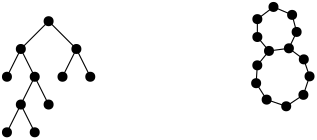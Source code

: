 <?xml version="1.0"?>
<!DOCTYPE ipe SYSTEM "ipe.dtd">
<ipe version="70206" creator="Ipe 7.2.7">
<info created="D:20190814160445" modified="D:20190814161004"/>
<ipestyle name="basic">
<symbol name="arrow/arc(spx)">
<path stroke="sym-stroke" fill="sym-stroke" pen="sym-pen">
0 0 m
-1 0.333 l
-1 -0.333 l
h
</path>
</symbol>
<symbol name="arrow/farc(spx)">
<path stroke="sym-stroke" fill="white" pen="sym-pen">
0 0 m
-1 0.333 l
-1 -0.333 l
h
</path>
</symbol>
<symbol name="arrow/ptarc(spx)">
<path stroke="sym-stroke" fill="sym-stroke" pen="sym-pen">
0 0 m
-1 0.333 l
-0.8 0 l
-1 -0.333 l
h
</path>
</symbol>
<symbol name="arrow/fptarc(spx)">
<path stroke="sym-stroke" fill="white" pen="sym-pen">
0 0 m
-1 0.333 l
-0.8 0 l
-1 -0.333 l
h
</path>
</symbol>
<symbol name="mark/circle(sx)" transformations="translations">
<path fill="sym-stroke">
0.6 0 0 0.6 0 0 e
0.4 0 0 0.4 0 0 e
</path>
</symbol>
<symbol name="mark/disk(sx)" transformations="translations">
<path fill="sym-stroke">
0.6 0 0 0.6 0 0 e
</path>
</symbol>
<symbol name="mark/fdisk(sfx)" transformations="translations">
<group>
<path fill="sym-fill">
0.5 0 0 0.5 0 0 e
</path>
<path fill="sym-stroke" fillrule="eofill">
0.6 0 0 0.6 0 0 e
0.4 0 0 0.4 0 0 e
</path>
</group>
</symbol>
<symbol name="mark/box(sx)" transformations="translations">
<path fill="sym-stroke" fillrule="eofill">
-0.6 -0.6 m
0.6 -0.6 l
0.6 0.6 l
-0.6 0.6 l
h
-0.4 -0.4 m
0.4 -0.4 l
0.4 0.4 l
-0.4 0.4 l
h
</path>
</symbol>
<symbol name="mark/square(sx)" transformations="translations">
<path fill="sym-stroke">
-0.6 -0.6 m
0.6 -0.6 l
0.6 0.6 l
-0.6 0.6 l
h
</path>
</symbol>
<symbol name="mark/fsquare(sfx)" transformations="translations">
<group>
<path fill="sym-fill">
-0.5 -0.5 m
0.5 -0.5 l
0.5 0.5 l
-0.5 0.5 l
h
</path>
<path fill="sym-stroke" fillrule="eofill">
-0.6 -0.6 m
0.6 -0.6 l
0.6 0.6 l
-0.6 0.6 l
h
-0.4 -0.4 m
0.4 -0.4 l
0.4 0.4 l
-0.4 0.4 l
h
</path>
</group>
</symbol>
<symbol name="mark/cross(sx)" transformations="translations">
<group>
<path fill="sym-stroke">
-0.43 -0.57 m
0.57 0.43 l
0.43 0.57 l
-0.57 -0.43 l
h
</path>
<path fill="sym-stroke">
-0.43 0.57 m
0.57 -0.43 l
0.43 -0.57 l
-0.57 0.43 l
h
</path>
</group>
</symbol>
<symbol name="arrow/fnormal(spx)">
<path stroke="sym-stroke" fill="white" pen="sym-pen">
0 0 m
-1 0.333 l
-1 -0.333 l
h
</path>
</symbol>
<symbol name="arrow/pointed(spx)">
<path stroke="sym-stroke" fill="sym-stroke" pen="sym-pen">
0 0 m
-1 0.333 l
-0.8 0 l
-1 -0.333 l
h
</path>
</symbol>
<symbol name="arrow/fpointed(spx)">
<path stroke="sym-stroke" fill="white" pen="sym-pen">
0 0 m
-1 0.333 l
-0.8 0 l
-1 -0.333 l
h
</path>
</symbol>
<symbol name="arrow/linear(spx)">
<path stroke="sym-stroke" pen="sym-pen">
-1 0.333 m
0 0 l
-1 -0.333 l
</path>
</symbol>
<symbol name="arrow/fdouble(spx)">
<path stroke="sym-stroke" fill="white" pen="sym-pen">
0 0 m
-1 0.333 l
-1 -0.333 l
h
-1 0 m
-2 0.333 l
-2 -0.333 l
h
</path>
</symbol>
<symbol name="arrow/double(spx)">
<path stroke="sym-stroke" fill="sym-stroke" pen="sym-pen">
0 0 m
-1 0.333 l
-1 -0.333 l
h
-1 0 m
-2 0.333 l
-2 -0.333 l
h
</path>
</symbol>
<pen name="heavier" value="0.8"/>
<pen name="fat" value="1.2"/>
<pen name="ultrafat" value="2"/>
<symbolsize name="large" value="5"/>
<symbolsize name="small" value="2"/>
<symbolsize name="tiny" value="1.1"/>
<arrowsize name="large" value="10"/>
<arrowsize name="small" value="5"/>
<arrowsize name="tiny" value="3"/>
<color name="red" value="1 0 0"/>
<color name="green" value="0 1 0"/>
<color name="blue" value="0 0 1"/>
<color name="yellow" value="1 1 0"/>
<color name="orange" value="1 0.647 0"/>
<color name="gold" value="1 0.843 0"/>
<color name="purple" value="0.627 0.125 0.941"/>
<color name="gray" value="0.745"/>
<color name="brown" value="0.647 0.165 0.165"/>
<color name="navy" value="0 0 0.502"/>
<color name="pink" value="1 0.753 0.796"/>
<color name="seagreen" value="0.18 0.545 0.341"/>
<color name="turquoise" value="0.251 0.878 0.816"/>
<color name="violet" value="0.933 0.51 0.933"/>
<color name="darkblue" value="0 0 0.545"/>
<color name="darkcyan" value="0 0.545 0.545"/>
<color name="darkgray" value="0.663"/>
<color name="darkgreen" value="0 0.392 0"/>
<color name="darkmagenta" value="0.545 0 0.545"/>
<color name="darkorange" value="1 0.549 0"/>
<color name="darkred" value="0.545 0 0"/>
<color name="lightblue" value="0.678 0.847 0.902"/>
<color name="lightcyan" value="0.878 1 1"/>
<color name="lightgray" value="0.827"/>
<color name="lightgreen" value="0.565 0.933 0.565"/>
<color name="lightyellow" value="1 1 0.878"/>
<dashstyle name="dashed" value="[4] 0"/>
<dashstyle name="dotted" value="[1 3] 0"/>
<dashstyle name="dash dotted" value="[4 2 1 2] 0"/>
<dashstyle name="dash dot dotted" value="[4 2 1 2 1 2] 0"/>
<textsize name="large" value="\large"/>
<textsize name="small" value="\small"/>
<textsize name="tiny" value="\tiny"/>
<textsize name="Large" value="\Large"/>
<textsize name="LARGE" value="\LARGE"/>
<textsize name="huge" value="\huge"/>
<textsize name="Huge" value="\Huge"/>
<textsize name="footnote" value="\footnotesize"/>
<textstyle name="center" begin="\begin{center}" end="\end{center}"/>
<textstyle name="itemize" begin="\begin{itemize}" end="\end{itemize}"/>
<textstyle name="item" begin="\begin{itemize}\item{}" end="\end{itemize}"/>
<gridsize name="4 pts" value="4"/>
<gridsize name="8 pts (~3 mm)" value="8"/>
<gridsize name="16 pts (~6 mm)" value="16"/>
<gridsize name="32 pts (~12 mm)" value="32"/>
<gridsize name="10 pts (~3.5 mm)" value="10"/>
<gridsize name="20 pts (~7 mm)" value="20"/>
<gridsize name="14 pts (~5 mm)" value="14"/>
<gridsize name="28 pts (~10 mm)" value="28"/>
<gridsize name="56 pts (~20 mm)" value="56"/>
<anglesize name="90 deg" value="90"/>
<anglesize name="60 deg" value="60"/>
<anglesize name="45 deg" value="45"/>
<anglesize name="30 deg" value="30"/>
<anglesize name="22.5 deg" value="22.5"/>
<opacity name="10%" value="0.1"/>
<opacity name="30%" value="0.3"/>
<opacity name="50%" value="0.5"/>
<opacity name="75%" value="0.75"/>
<tiling name="falling" angle="-60" step="4" width="1"/>
<tiling name="rising" angle="30" step="4" width="1"/>
</ipestyle>
<page>
<layer name="alpha"/>
<layer name="beta"/>
<view layers="beta" active="beta"/>
<use layer="alpha" matrix="1 0 0 1 -128 192" name="mark/disk(sx)" pos="368 544" size="normal" stroke="black"/>
<use matrix="1 0 0 1 -128 192" name="mark/disk(sx)" pos="432 624" size="normal" stroke="black"/>
<use matrix="1 0 0 1 -128 192" name="mark/disk(sx)" pos="512 560" size="normal" stroke="black"/>
<use matrix="1 0 0 1 -128 192" name="mark/disk(sx)" pos="512 448" size="normal" stroke="black"/>
<use matrix="1 0 0 1 -128 192" name="mark/disk(sx)" pos="384 400" size="normal" stroke="black"/>
<use matrix="1 0 0 1 -128 192" name="mark/disk(sx)" pos="432 480" size="normal" stroke="black"/>
<use matrix="1 0 0 1 -128 192" name="mark/disk(sx)" pos="432 560" size="normal" stroke="black"/>
<use matrix="1 0 0 1 -128 192" name="mark/disk(sx)" pos="464 544" size="normal" stroke="black"/>
<use matrix="1 0 0 1 -128 192" name="mark/disk(sx)" pos="480 496" size="normal" stroke="black"/>
<use matrix="1 0 0 1 -128 192" name="mark/disk(sx)" pos="400 528" size="normal" stroke="black"/>
<path matrix="1 0 0 1 -128 192" stroke="black">
368 544 m
400 528 l
</path>
<path matrix="1 0 0 1 -128 192" stroke="black">
400 528 m
432 560 l
</path>
<path matrix="1 0 0 1 -128 192" stroke="black">
432 560 m
464 544 l
</path>
<path matrix="1 0 0 1 -128 192" stroke="black">
464 544 m
480 496 l
</path>
<path matrix="1 0 0 1 -128 192" stroke="black">
480 496 m
432 480 l
</path>
<path matrix="1 0 0 1 -128 192" stroke="black">
432 480 m
400 528 l
</path>
<path matrix="1 0 0 1 -128 192" stroke="black">
384 400 m
368 544 l
</path>
<path matrix="1 0 0 1 -128 192" stroke="black">
384 400 m
432 480 l
</path>
<path matrix="1 0 0 1 -128 192" stroke="black">
384 400 m
512 448 l
</path>
<path matrix="1 0 0 1 -128 192" stroke="black">
480 496 m
512 448 l
</path>
<path matrix="1 0 0 1 -128 192" stroke="black">
512 448 m
512 560 l
</path>
<path matrix="1 0 0 1 -128 192" stroke="black">
512 560 m
464 544 l
</path>
<path matrix="1 0 0 1 -128 192" stroke="black">
512 560 m
432 624 l
</path>
<path matrix="1 0 0 1 -128 192" stroke="black">
432 624 m
432 560 l
</path>
<path matrix="1 0 0 1 -128 192" stroke="black">
432 624 m
368 544 l
</path>
<path matrix="1 0 0 1 -128 192" stroke="black">
432 560 m
432 480 l
</path>
<path matrix="1 0 0 1 -128 192" stroke="black">
400 528 m
480 496 l
</path>
<path matrix="1 0 0 1 -128 192" stroke="black">
400 528 m
464 544 l
</path>
<path matrix="1 0 0 1 -128 192" stroke="black">
464 544 m
432 480 l
</path>
<use matrix="1 0 0 1 -40 63.1549" name="mark/disk(sx)" pos="368 544" size="normal" stroke="black"/>
<use matrix="1 0 0 1 -197.549 -47.2409" name="mark/disk(sx)" pos="432 624" size="normal" stroke="black"/>
<use matrix="1 0 0 1 -335.365 -62.8184" name="mark/disk(sx)" pos="512 560" size="normal" stroke="black"/>
<use matrix="1 0 0 1 -335.365 -49.1816" name="mark/disk(sx)" pos="512 448" size="normal" stroke="black"/>
<use matrix="1 0 0 1 -149.549 -80.7591" name="mark/disk(sx)" pos="384 400" size="normal" stroke="black"/>
<use matrix="1 0 0 1 -104 -191.155" name="mark/disk(sx)" pos="432 480" size="normal" stroke="black"/>
<use matrix="1 0 0 1 -10.4511 -240.759" name="mark/disk(sx)" pos="432 560" size="normal" stroke="black"/>
<use matrix="1 0 0 1 15.3653 -145.182" name="mark/disk(sx)" pos="464 544" size="normal" stroke="black"/>
<use matrix="1 0 0 1 -0.634654 1.18158" name="mark/disk(sx)" pos="480 496" size="normal" stroke="black"/>
<use matrix="1 0 0 1 21.5489 48.7591" name="mark/disk(sx)" pos="400 528" size="normal" stroke="black"/>
<path matrix="1 0 0 1 -128 -16" stroke="black">
456 623.155 m
549.549 592.759 l
</path>
<path matrix="1 0 0 1 -128 -16" stroke="black">
549.549 592.759 m
549.549 335.241 l
</path>
<path matrix="1 0 0 1 -128 -16" stroke="black">
549.549 335.241 m
607.365 414.818 l
</path>
<path matrix="1 0 0 1 -128 -16" stroke="black">
607.365 414.818 m
607.365 513.182 l
</path>
<path matrix="1 0 0 1 -128 -16" stroke="black">
607.365 513.182 m
456 304.845 l
</path>
<path matrix="1 0 0 1 -128 -16" stroke="black">
456 304.845 m
549.549 592.759 l
</path>
<path matrix="1 0 0 1 -128 -16" stroke="black">
362.451 335.241 m
456 623.155 l
</path>
<path matrix="1 0 0 1 -128 -16" stroke="black">
362.451 335.241 m
456 304.845 l
</path>
<path matrix="1 0 0 1 -128 -16" stroke="black">
362.451 335.241 m
304.635 414.818 l
</path>
<path matrix="1 0 0 1 -128 -16" stroke="black">
607.365 513.182 m
304.635 414.818 l
</path>
<path matrix="1 0 0 1 -128 -16" stroke="black">
304.635 414.818 m
304.635 513.182 l
</path>
<path matrix="1 0 0 1 -128 -16" stroke="black">
304.635 513.182 m
607.365 414.818 l
</path>
<path matrix="1 0 0 1 -128 -16" stroke="black">
304.635 513.182 m
362.451 592.759 l
</path>
<path matrix="1 0 0 1 -128 -16" stroke="black">
362.451 592.759 m
549.549 335.241 l
</path>
<path matrix="1 0 0 1 -128 -16" stroke="black">
362.451 592.759 m
456 623.155 l
</path>
<path matrix="1 0 0 1 -128 -16" stroke="black">
549.549 335.241 m
456 304.845 l
</path>
<path matrix="1 0 0 1 -128 -16" stroke="black">
549.549 592.759 m
607.365 513.182 l
</path>
<path matrix="1 0 0 1 -128 -16" stroke="black">
549.549 592.759 m
607.365 414.818 l
</path>
<path matrix="1 0 0 1 -128 -16" stroke="black">
607.365 414.818 m
456 304.845 l
</path>
<use matrix="1 0 0 1 -266.867 -335.272" name="mark/disk(sx)" pos="368 544" size="normal" stroke="black"/>
<use matrix="1 0 0 1 -388.687 -320.707" name="mark/disk(sx)" pos="432 624" size="normal" stroke="black"/>
<use matrix="1 0 0 1 -287.78 -261.435" name="mark/disk(sx)" pos="512 560" size="normal" stroke="black"/>
<use matrix="1 0 0 1 -138.1 -249.894" name="mark/disk(sx)" pos="512 448" size="normal" stroke="black"/>
<use matrix="1 0 0 1 -112.451 -243.538" name="mark/disk(sx)" pos="384 400" size="normal" stroke="black"/>
<use matrix="1 0 0 1 -254.329 -463.293" name="mark/disk(sx)" pos="432 480" size="normal" stroke="black"/>
<use matrix="1 0 0 1 -405.9 -442.193" name="mark/disk(sx)" pos="432 560" size="normal" stroke="black"/>
<use matrix="1 0 0 1 -295.352 -420.362" name="mark/disk(sx)" pos="464 544" size="normal" stroke="black"/>
<use matrix="1 0 0 1 -198.027 -457.545" name="mark/disk(sx)" pos="480 496" size="normal" stroke="black"/>
<use matrix="1 0 0 1 -298.867 -488.148" name="mark/disk(sx)" pos="400 528" size="normal" stroke="black"/>
<path matrix="1 0 0 1 -224 32" stroke="black">
325.133 176.728 m
325.133 7.85181 l
</path>
<path matrix="1 0 0 1 -224 32" stroke="black">
325.133 7.85181 m
250.1 85.8074 l
</path>
<path matrix="1 0 0 1 -224 32" stroke="black">
250.1 85.8074 m
392.648 91.638 l
</path>
<path matrix="1 0 0 1 -224 32" stroke="black">
392.648 91.638 m
505.973 6.4551 l
</path>
<path matrix="1 0 0 1 -224 32" stroke="black">
505.973 6.4551 m
401.671 -15.2927 l
</path>
<path matrix="1 0 0 1 -224 32" stroke="black">
401.671 -15.2927 m
325.133 7.85181 l
</path>
<path matrix="1 0 0 1 -224 32" stroke="black">
495.549 124.462 m
325.133 176.728 l
</path>
<path matrix="1 0 0 1 -224 32" stroke="black">
495.549 124.462 m
401.671 -15.2927 l
</path>
<path matrix="1 0 0 1 -224 32" stroke="black">
495.549 124.462 m
597.9 166.106 l
</path>
<path matrix="1 0 0 1 -224 32" stroke="black">
505.973 6.4551 m
597.9 166.106 l
</path>
<path matrix="1 0 0 1 -224 32" stroke="black">
597.9 166.106 m
448.22 266.565 l
</path>
<path matrix="1 0 0 1 -224 32" stroke="black">
448.22 266.565 m
392.648 91.638 l
</path>
<path matrix="1 0 0 1 -224 32" stroke="black">
448.22 266.565 m
267.313 271.293 l
</path>
<path matrix="1 0 0 1 -224 32" stroke="black">
267.313 271.293 m
250.1 85.8074 l
</path>
<path matrix="1 0 0 1 -224 32" stroke="black">
267.313 271.293 m
325.133 176.728 l
</path>
<path matrix="1 0 0 1 -224 32" stroke="black">
250.1 85.8074 m
401.671 -15.2927 l
</path>
<path matrix="1 0 0 1 -224 32" stroke="black">
325.133 7.85181 m
505.973 6.4551 l
</path>
<path matrix="1 0 0 1 -224 32" stroke="black">
325.133 7.85181 m
392.648 91.638 l
</path>
<path matrix="1 0 0 1 -224 32" stroke="black">
392.648 91.638 m
401.671 -15.2927 l
</path>
<use layer="beta" matrix="1 0 0 1 -201.852 -187.25" name="mark/disk(sx)" pos="384 640" size="normal" stroke="black"/>
<use matrix="1 0 0 1 -196.049 -214.868" name="mark/disk(sx)" pos="384 672" size="normal" stroke="black"/>
<use matrix="1 0 0 1 -189.343 -249.726" name="mark/disk(sx)" pos="384 704" size="normal" stroke="black"/>
<use matrix="1 0 0 1 -219.714 -255.866" name="mark/disk(sx)" pos="416 704" size="normal" stroke="black"/>
<use matrix="1 0 0 1 -254.495 -261.761" name="mark/disk(sx)" pos="448 704" size="normal" stroke="black"/>
<use matrix="1 0 0 1 -261.663 -198.701" name="mark/disk(sx)" pos="448 640" size="normal" stroke="black"/>
<use matrix="1 0 0 1 -233.852 -193.694" name="mark/disk(sx)" pos="416 640" size="normal" stroke="black"/>
<use matrix="1 0 0 1 -281.132 -265.739" name="mark/disk(sx)" pos="480 704" size="normal" stroke="black"/>
<use matrix="1 0 0 1 -311.064 -271.857" name="mark/disk(sx)" pos="512 704" size="normal" stroke="black"/>
<use matrix="1 0 0 1 -329.275 -278.512" name="mark/disk(sx)" pos="528 704" size="normal" stroke="black"/>
<use matrix="1 0 0 1 -335.466 -250.634" name="mark/disk(sx)" pos="528 672" size="normal" stroke="black"/>
<use matrix="1 0 0 1 -342.506 -216.232" name="mark/disk(sx)" pos="528 640" size="normal" stroke="black"/>
<use matrix="1 0 0 1 -330.289 -210.319" name="mark/disk(sx)" pos="512 640" size="normal" stroke="black"/>
<use matrix="1 0 0 1 -297.868 -203.886" name="mark/disk(sx)" pos="480 640" size="normal" stroke="black"/>
<path matrix="1 0 0 1 -96 -32" stroke="black">
290.657 486.274 m
283.951 489.132 l
</path>
<path matrix="1 0 0 1 -96 -32" stroke="black">
283.951 489.132 m
278.148 484.75 l
</path>
<path matrix="1 0 0 1 -96 -32" stroke="black">
278.148 484.75 m
278.148 478.306 l
</path>
<path matrix="1 0 0 1 -96 -32" stroke="black">
278.148 478.306 m
282.337 473.299 l
</path>
<path matrix="1 0 0 1 -96 -32" stroke="black">
282.337 473.299 m
278.132 468.114 l
</path>
<path matrix="1 0 0 1 -96 -32" stroke="black">
278.132 468.114 m
277.711 461.681 l
</path>
<path matrix="1 0 0 1 -96 -32" stroke="black">
277.711 461.681 m
281.494 455.768 l
</path>
<path matrix="1 0 0 1 -96 -32" stroke="black">
281.494 455.768 m
288.534 453.366 l
</path>
<path matrix="1 0 0 1 -96 -32" stroke="black">
288.534 453.366 m
294.725 457.488 l
</path>
<path matrix="1 0 0 1 -96 -32" stroke="black">
294.725 457.488 m
296.936 464.143 l
</path>
<path matrix="1 0 0 1 -96 -32" stroke="black">
296.936 464.143 m
294.868 470.261 l
</path>
<path matrix="1 0 0 1 -96 -32" stroke="black">
294.868 470.261 m
289.505 474.239 l
</path>
<path matrix="1 0 0 1 -96 -32" stroke="black">
289.505 474.239 m
292.286 480.134 l
</path>
<path matrix="1 0 0 1 -96 -32" stroke="black">
292.286 480.134 m
290.657 486.274 l
</path>
<path matrix="1 0 0 1 -96 -32" stroke="black">
289.505 474.239 m
282.337 473.299 l
</path>
<use matrix="1 0 0 1 -21 -124" name="mark/disk(sx)" pos="128 576" size="normal" stroke="black"/>
<use matrix="1 0 0 1 -15 -118" name="mark/disk(sx)" pos="112 560" size="normal" stroke="black"/>
<use matrix="1 0 0 1 -43 -118" name="mark/disk(sx)" pos="160 560" size="normal" stroke="black"/>
<use matrix="1 0 0 1 12 -96" name="mark/disk(sx)" pos="80 528" size="normal" stroke="black"/>
<use matrix="1 0 0 1 -26 -96" name="mark/disk(sx)" pos="128 528" size="normal" stroke="black"/>
<use matrix="1 0 0 1 -48 -96" name="mark/disk(sx)" pos="160 528" size="normal" stroke="black"/>
<use matrix="1 0 0 1 -86 -96" name="mark/disk(sx)" pos="208 528" size="normal" stroke="black"/>
<use matrix="1 0 0 1 -15 -74" name="mark/disk(sx)" pos="112 496" size="normal" stroke="black"/>
<use matrix="1 0 0 1 -37 -74" name="mark/disk(sx)" pos="144 496" size="normal" stroke="black"/>
<use matrix="1 0 0 1 22 -52" name="mark/disk(sx)" pos="80 464" size="normal" stroke="black"/>
<use matrix="1 0 0 1 -20 -52" name="mark/disk(sx)" pos="112 464" size="normal" stroke="black"/>
<path matrix="1 0 0 1 -37 -88" stroke="black">
134 530 m
144 540 l
</path>
<path matrix="1 0 0 1 -37 -88" stroke="black">
154 530 m
144 540 l
</path>
<path matrix="1 0 0 1 -37 -88" stroke="black">
129 520 m
134 530 l
</path>
<path matrix="1 0 0 1 -37 -88" stroke="black">
139 520 m
134 530 l
</path>
<path matrix="1 0 0 1 -37 -88" stroke="black">
149 520 m
154 530 l
</path>
<path matrix="1 0 0 1 -37 -88" stroke="black">
159 520 m
154 530 l
</path>
<path matrix="1 0 0 1 -37 -88" stroke="black">
134 510 m
139 520 l
</path>
<path matrix="1 0 0 1 -37 -88" stroke="black">
144 510 m
139 520 l
</path>
<path matrix="1 0 0 1 -37 -88" stroke="black">
129 500 m
134 510 l
</path>
<path matrix="1 0 0 1 -37 -88" stroke="black">
139 500 m
134 510 l
</path>
</page>
</ipe>

